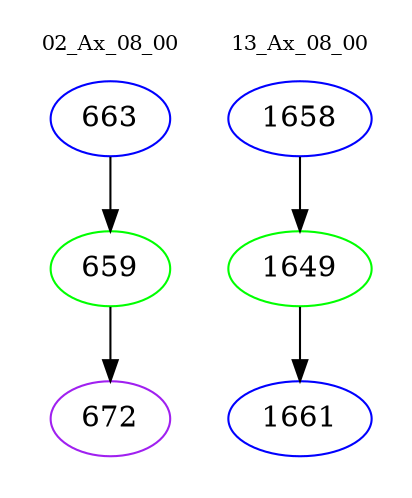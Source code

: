 digraph{
subgraph cluster_0 {
color = white
label = "02_Ax_08_00";
fontsize=10;
T0_663 [label="663", color="blue"]
T0_663 -> T0_659 [color="black"]
T0_659 [label="659", color="green"]
T0_659 -> T0_672 [color="black"]
T0_672 [label="672", color="purple"]
}
subgraph cluster_1 {
color = white
label = "13_Ax_08_00";
fontsize=10;
T1_1658 [label="1658", color="blue"]
T1_1658 -> T1_1649 [color="black"]
T1_1649 [label="1649", color="green"]
T1_1649 -> T1_1661 [color="black"]
T1_1661 [label="1661", color="blue"]
}
}
